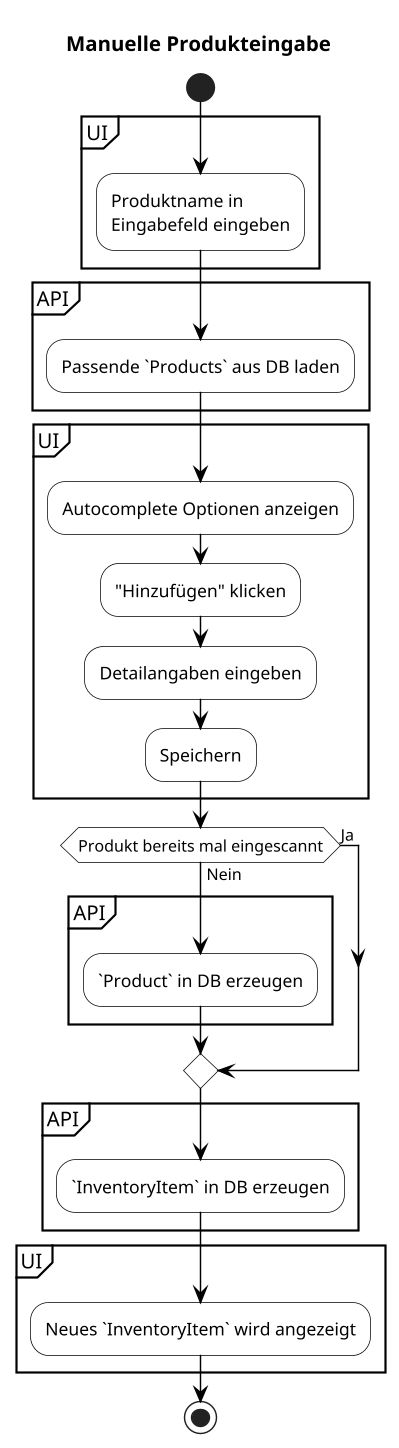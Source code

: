 @startuml
title Manuelle Produkteingabe

skinparam dpi 140
skinparam activity {
  BackgroundColor White
  ArrowColor Black
  BorderColor Black
  DiamondBackgroundColor White
  DiamondBorderColor Black
}

start

partition UI {
    :Produktname in
    Eingabefeld eingeben;
}

partition API {
    :Passende `Products` aus DB laden;
}

partition UI {
    :Autocomplete Optionen anzeigen;
    :"Hinzufügen" klicken;
    :Detailangaben eingeben;
    :Speichern;
}

if (Produkt bereits mal eingescannt) then (Ja)
else (Nein)
    partition API {
        :`Product` in DB erzeugen;
    }
endif

partition API {
    :`InventoryItem` in DB erzeugen;
}

partition UI {
    :Neues `InventoryItem` wird angezeigt;
}

stop
@enduml
